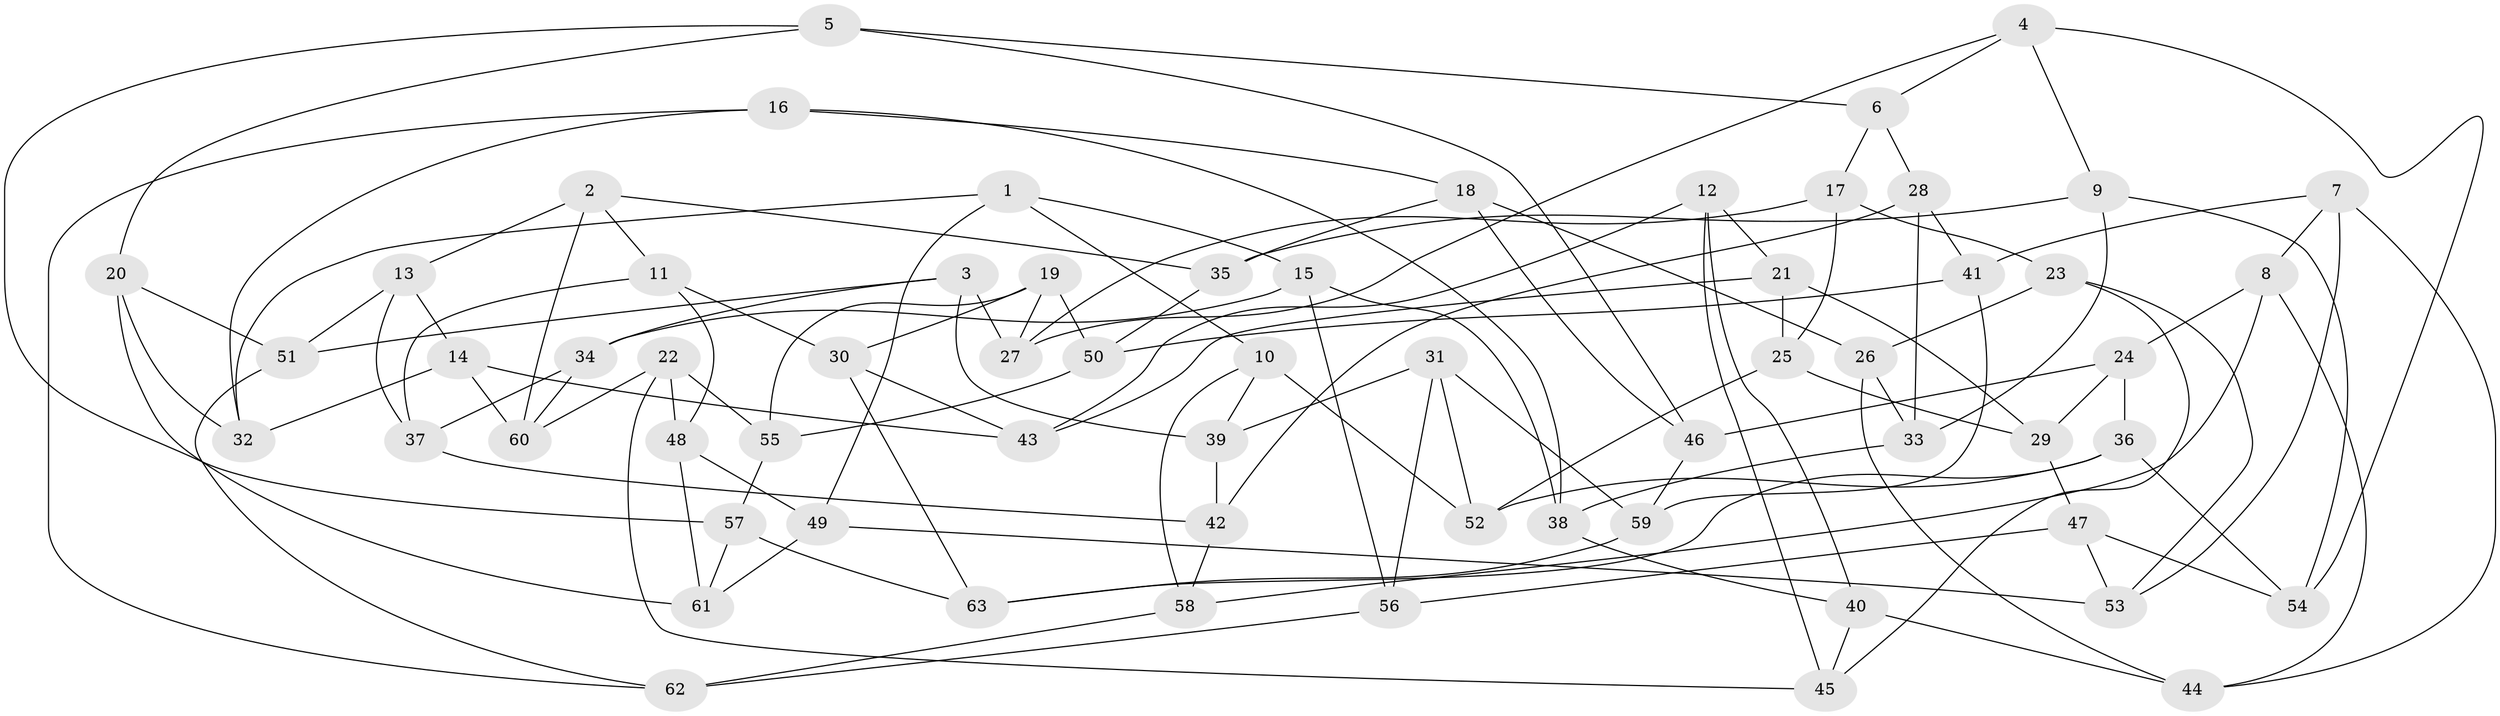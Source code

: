 // Generated by graph-tools (version 1.1) at 2025/50/03/09/25 03:50:54]
// undirected, 63 vertices, 126 edges
graph export_dot {
graph [start="1"]
  node [color=gray90,style=filled];
  1;
  2;
  3;
  4;
  5;
  6;
  7;
  8;
  9;
  10;
  11;
  12;
  13;
  14;
  15;
  16;
  17;
  18;
  19;
  20;
  21;
  22;
  23;
  24;
  25;
  26;
  27;
  28;
  29;
  30;
  31;
  32;
  33;
  34;
  35;
  36;
  37;
  38;
  39;
  40;
  41;
  42;
  43;
  44;
  45;
  46;
  47;
  48;
  49;
  50;
  51;
  52;
  53;
  54;
  55;
  56;
  57;
  58;
  59;
  60;
  61;
  62;
  63;
  1 -- 49;
  1 -- 10;
  1 -- 15;
  1 -- 32;
  2 -- 60;
  2 -- 35;
  2 -- 13;
  2 -- 11;
  3 -- 34;
  3 -- 51;
  3 -- 39;
  3 -- 27;
  4 -- 54;
  4 -- 9;
  4 -- 6;
  4 -- 27;
  5 -- 46;
  5 -- 20;
  5 -- 6;
  5 -- 57;
  6 -- 28;
  6 -- 17;
  7 -- 44;
  7 -- 41;
  7 -- 8;
  7 -- 53;
  8 -- 44;
  8 -- 24;
  8 -- 58;
  9 -- 54;
  9 -- 35;
  9 -- 33;
  10 -- 39;
  10 -- 52;
  10 -- 58;
  11 -- 48;
  11 -- 30;
  11 -- 37;
  12 -- 21;
  12 -- 43;
  12 -- 40;
  12 -- 45;
  13 -- 14;
  13 -- 37;
  13 -- 51;
  14 -- 43;
  14 -- 32;
  14 -- 60;
  15 -- 38;
  15 -- 56;
  15 -- 34;
  16 -- 18;
  16 -- 32;
  16 -- 38;
  16 -- 62;
  17 -- 23;
  17 -- 25;
  17 -- 27;
  18 -- 26;
  18 -- 46;
  18 -- 35;
  19 -- 30;
  19 -- 55;
  19 -- 50;
  19 -- 27;
  20 -- 32;
  20 -- 61;
  20 -- 51;
  21 -- 29;
  21 -- 43;
  21 -- 25;
  22 -- 45;
  22 -- 48;
  22 -- 60;
  22 -- 55;
  23 -- 53;
  23 -- 45;
  23 -- 26;
  24 -- 36;
  24 -- 29;
  24 -- 46;
  25 -- 52;
  25 -- 29;
  26 -- 44;
  26 -- 33;
  28 -- 33;
  28 -- 42;
  28 -- 41;
  29 -- 47;
  30 -- 63;
  30 -- 43;
  31 -- 39;
  31 -- 59;
  31 -- 52;
  31 -- 56;
  33 -- 38;
  34 -- 37;
  34 -- 60;
  35 -- 50;
  36 -- 54;
  36 -- 63;
  36 -- 52;
  37 -- 42;
  38 -- 40;
  39 -- 42;
  40 -- 45;
  40 -- 44;
  41 -- 50;
  41 -- 59;
  42 -- 58;
  46 -- 59;
  47 -- 53;
  47 -- 56;
  47 -- 54;
  48 -- 49;
  48 -- 61;
  49 -- 61;
  49 -- 53;
  50 -- 55;
  51 -- 62;
  55 -- 57;
  56 -- 62;
  57 -- 63;
  57 -- 61;
  58 -- 62;
  59 -- 63;
}
